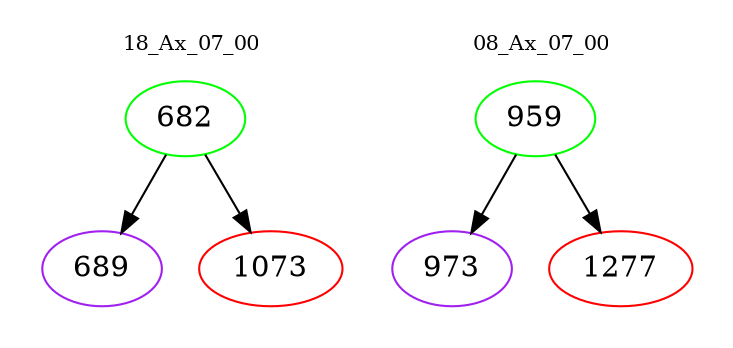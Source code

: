 digraph{
subgraph cluster_0 {
color = white
label = "18_Ax_07_00";
fontsize=10;
T0_682 [label="682", color="green"]
T0_682 -> T0_689 [color="black"]
T0_689 [label="689", color="purple"]
T0_682 -> T0_1073 [color="black"]
T0_1073 [label="1073", color="red"]
}
subgraph cluster_1 {
color = white
label = "08_Ax_07_00";
fontsize=10;
T1_959 [label="959", color="green"]
T1_959 -> T1_973 [color="black"]
T1_973 [label="973", color="purple"]
T1_959 -> T1_1277 [color="black"]
T1_1277 [label="1277", color="red"]
}
}
